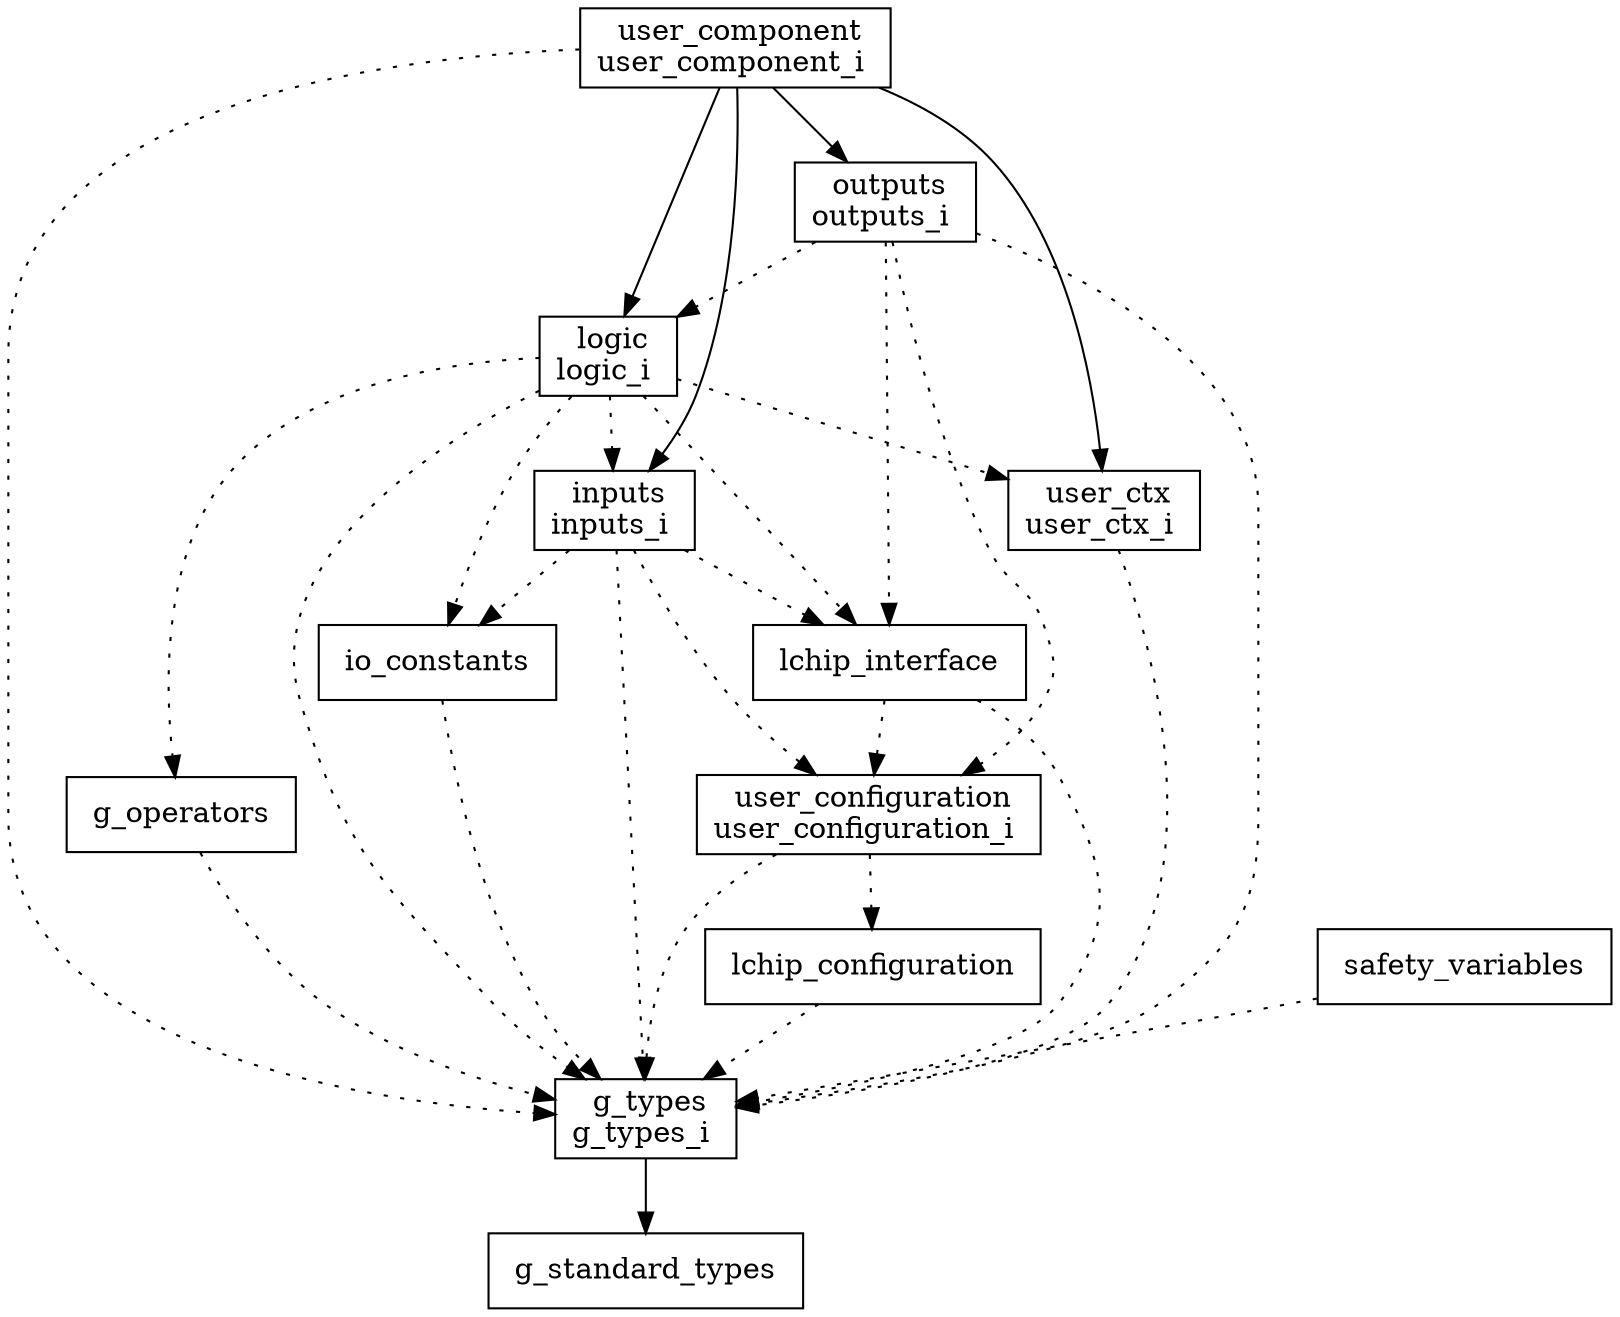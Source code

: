 digraph {
g_operators [ label=" g_operators " shape= box ]
g_standard_types [ label=" g_standard_types " shape= box ]
g_types_i [ label=" g_types\ng_types_i " shape= box ]
inputs_i [ label=" inputs\ninputs_i " shape= box ]
io_constants [ label=" io_constants " shape= box ]
lchip_configuration [ label=" lchip_configuration " shape= box ]
lchip_interface [ label=" lchip_interface " shape= box ]
logic_i [ label=" logic\nlogic_i " shape= box ]
outputs_i [ label=" outputs\noutputs_i " shape= box ]
safety_variables [ label=" safety_variables " shape= box ]
user_component_i [ label=" user_component\nuser_component_i " shape= box ]
user_configuration_i [ label=" user_configuration\nuser_configuration_i " shape= box ]
user_ctx_i [ label=" user_ctx\nuser_ctx_i " shape= box ]

"g_operators" -> "g_types_i" [style= dotted ]
"g_types_i" -> "g_standard_types" []
"inputs_i" -> "g_types_i" [style= dotted ]
"inputs_i" -> "io_constants" [style= dotted ]
"inputs_i" -> "user_configuration_i" [style= dotted ]
"inputs_i" -> "lchip_interface" [style= dotted ]
"io_constants" -> "g_types_i" [style= dotted ]
"lchip_configuration" -> "g_types_i" [style= dotted ]
"lchip_interface" -> "g_types_i" [style= dotted ]
"lchip_interface" -> "user_configuration_i" [style= dotted ]
"logic_i" -> "g_types_i" [style= dotted ]
"logic_i" -> "g_operators" [style= dotted ]
"logic_i" -> "io_constants" [style= dotted ]
"logic_i" -> "lchip_interface" [style= dotted ]
"logic_i" -> "user_ctx_i" [style= dotted ]
"logic_i" -> "inputs_i" [style= dotted ]
"outputs_i" -> "logic_i" [style= dotted ]
"outputs_i" -> "g_types_i" [style= dotted ]
"outputs_i" -> "lchip_interface" [style= dotted ]
"outputs_i" -> "user_configuration_i" [style= dotted ]
"safety_variables" -> "g_types_i" [style= dotted ]
"user_component_i" -> "g_types_i" [style= dotted ]
"user_component_i" -> "user_ctx_i" []
"user_component_i" -> "inputs_i" []
"user_component_i" -> "logic_i" []
"user_component_i" -> "outputs_i" []
"user_configuration_i" -> "g_types_i" [style= dotted ]
"user_configuration_i" -> "lchip_configuration" [style= dotted ]
"user_ctx_i" -> "g_types_i" [style= dotted ]
}
